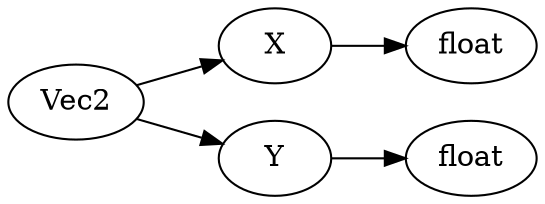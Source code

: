 digraph "Vec2" {
rankdir = LR
16
16 -> 17
17 -> 18
16 -> 19
19 -> 20

16 [label="Vec2",comment="name: \"Vec2\", typeName: \"\", id: 16, branchId: 0, recurseId: -1, attributes: 0, notes: \"\""];
17 [label="X",comment="name: \"X\", typeName: \"\", id: 17, branchId: 0, recurseId: -1, attributes: 0, notes: \"\""];
18 [label="float",comment="name: \"float\", typeName: \"\", id: 18, branchId: 0, recurseId: -1, attributes: 512, notes: \"\""];
19 [label="Y",comment="name: \"Y\", typeName: \"\", id: 19, branchId: 0, recurseId: -1, attributes: 0, notes: \"\""];
20 [label="float",comment="name: \"float\", typeName: \"\", id: 20, branchId: 0, recurseId: -1, attributes: 512, notes: \"\""];
{ rank = max;18;20}

}

